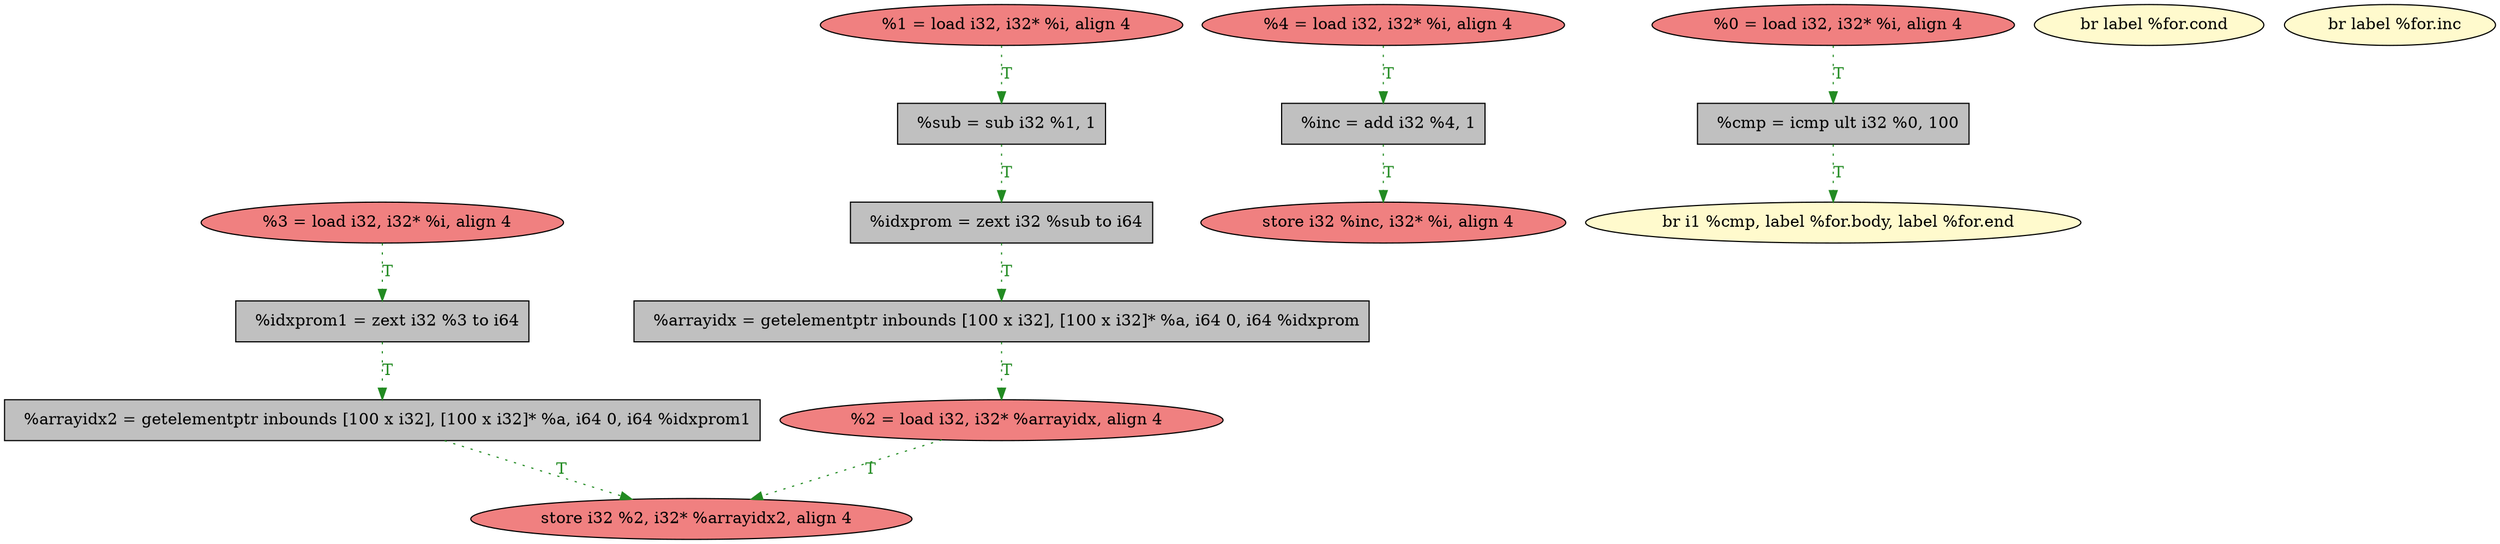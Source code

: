 
digraph G {


node122 [fillcolor=grey,label="  %idxprom = zext i32 %sub to i64",shape=rectangle,style=filled ]
node133 [fillcolor=lightcoral,label="  %4 = load i32, i32* %i, align 4",shape=ellipse,style=filled ]
node124 [fillcolor=grey,label="  %arrayidx2 = getelementptr inbounds [100 x i32], [100 x i32]* %a, i64 0, i64 %idxprom1",shape=rectangle,style=filled ]
node121 [fillcolor=lightcoral,label="  %1 = load i32, i32* %i, align 4",shape=ellipse,style=filled ]
node136 [fillcolor=lightcoral,label="  store i32 %inc, i32* %i, align 4",shape=ellipse,style=filled ]
node129 [fillcolor=lightcoral,label="  %3 = load i32, i32* %i, align 4",shape=ellipse,style=filled ]
node125 [fillcolor=lightcoral,label="  %0 = load i32, i32* %i, align 4",shape=ellipse,style=filled ]
node130 [fillcolor=grey,label="  %idxprom1 = zext i32 %3 to i64",shape=rectangle,style=filled ]
node120 [fillcolor=lemonchiffon,label="  br label %for.cond",shape=ellipse,style=filled ]
node123 [fillcolor=grey,label="  %arrayidx = getelementptr inbounds [100 x i32], [100 x i32]* %a, i64 0, i64 %idxprom",shape=rectangle,style=filled ]
node126 [fillcolor=grey,label="  %cmp = icmp ult i32 %0, 100",shape=rectangle,style=filled ]
node127 [fillcolor=lightcoral,label="  %2 = load i32, i32* %arrayidx, align 4",shape=ellipse,style=filled ]
node128 [fillcolor=lightcoral,label="  store i32 %2, i32* %arrayidx2, align 4",shape=ellipse,style=filled ]
node131 [fillcolor=lemonchiffon,label="  br label %for.inc",shape=ellipse,style=filled ]
node134 [fillcolor=grey,label="  %inc = add i32 %4, 1",shape=rectangle,style=filled ]
node132 [fillcolor=grey,label="  %sub = sub i32 %1, 1",shape=rectangle,style=filled ]
node135 [fillcolor=lemonchiffon,label="  br i1 %cmp, label %for.body, label %for.end",shape=ellipse,style=filled ]

node123->node127 [style=dotted,color=forestgreen,label="T",fontcolor=forestgreen ]
node126->node135 [style=dotted,color=forestgreen,label="T",fontcolor=forestgreen ]
node129->node130 [style=dotted,color=forestgreen,label="T",fontcolor=forestgreen ]
node121->node132 [style=dotted,color=forestgreen,label="T",fontcolor=forestgreen ]
node125->node126 [style=dotted,color=forestgreen,label="T",fontcolor=forestgreen ]
node132->node122 [style=dotted,color=forestgreen,label="T",fontcolor=forestgreen ]
node133->node134 [style=dotted,color=forestgreen,label="T",fontcolor=forestgreen ]
node130->node124 [style=dotted,color=forestgreen,label="T",fontcolor=forestgreen ]
node127->node128 [style=dotted,color=forestgreen,label="T",fontcolor=forestgreen ]
node134->node136 [style=dotted,color=forestgreen,label="T",fontcolor=forestgreen ]
node122->node123 [style=dotted,color=forestgreen,label="T",fontcolor=forestgreen ]
node124->node128 [style=dotted,color=forestgreen,label="T",fontcolor=forestgreen ]


}
